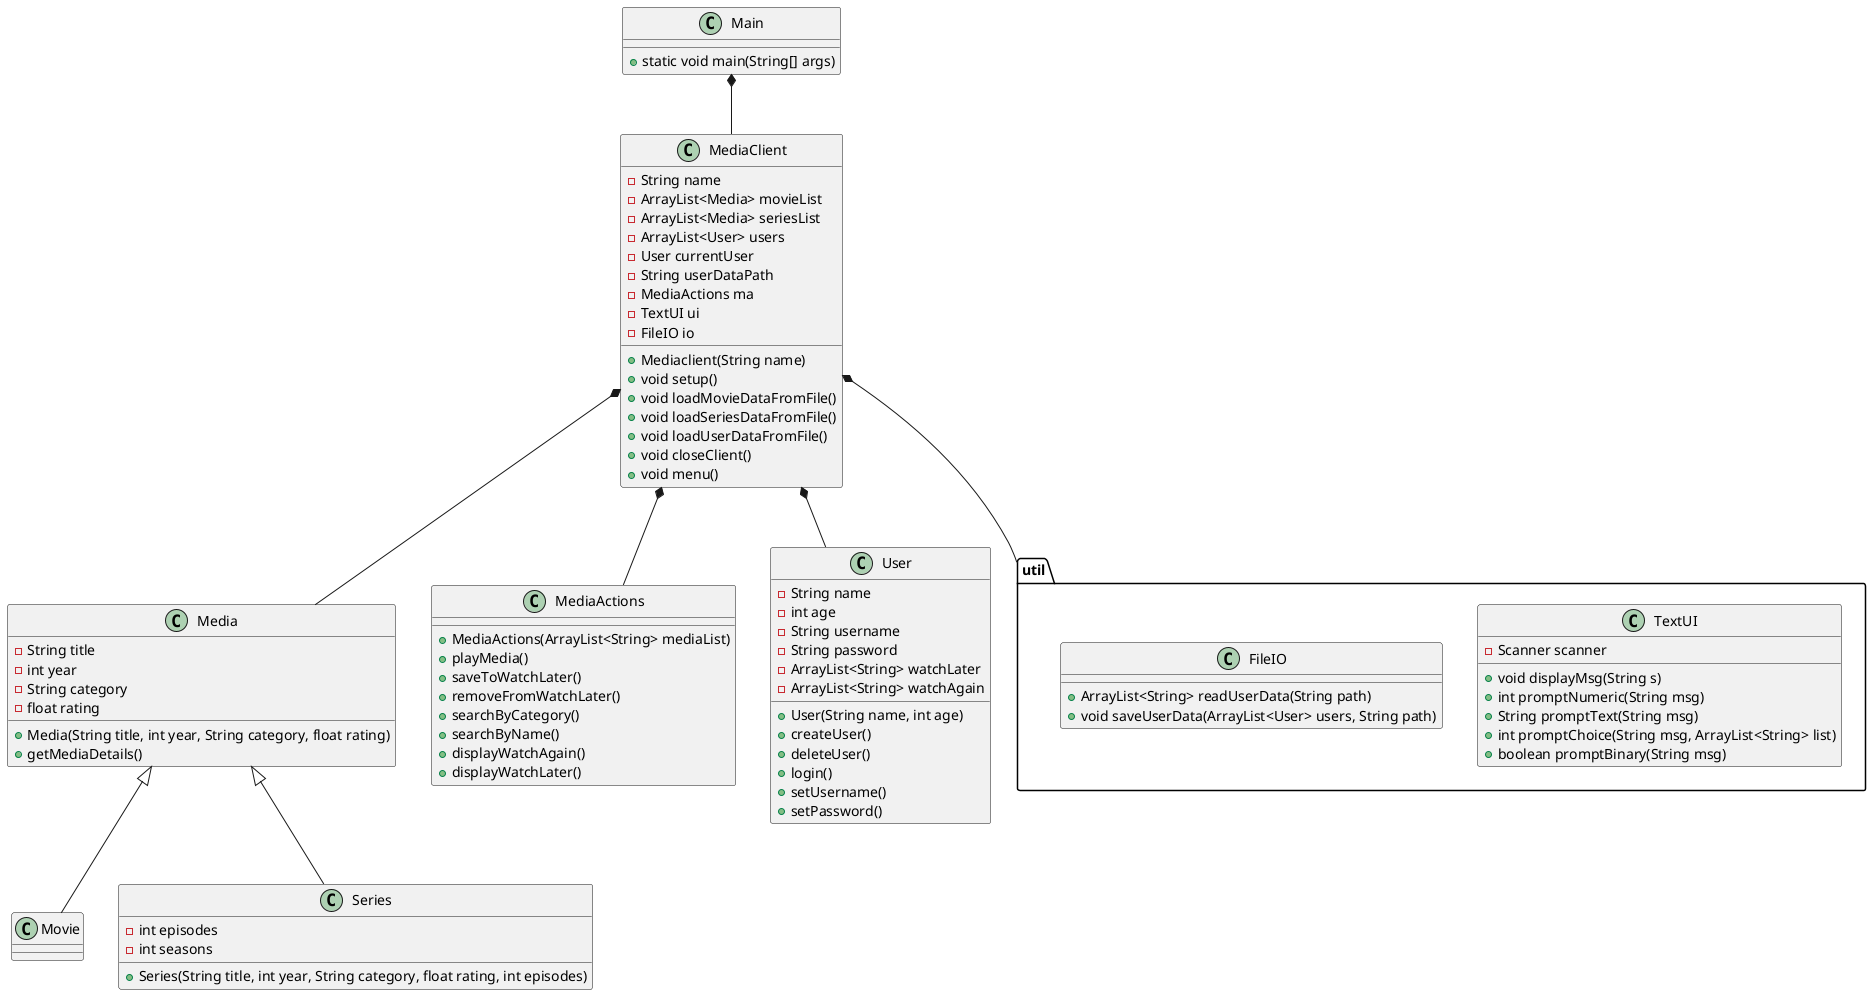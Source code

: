 @startuml
class Main{
+ static void main(String[] args)
}

class Media{
- String title
- int year
- String category
- float rating
+Media(String title, int year, String category, float rating)
+getMediaDetails()


}

class MediaClient{
-String name
-ArrayList<Media> movieList
-ArrayList<Media> seriesList
-ArrayList<User> users
-User currentUser
-String userDataPath
-MediaActions ma
-TextUI ui
-FileIO io
+Mediaclient(String name)
+void setup()
+void loadMovieDataFromFile()
+void loadSeriesDataFromFile()
+void loadUserDataFromFile()
+void closeClient()
+void menu()

}


class Movie{
}

class Series{
- int episodes
- int seasons
+Series(String title, int year, String category, float rating, int episodes)
}


class MediaActions{
+MediaActions(ArrayList<String> mediaList)
+playMedia()
+saveToWatchLater()
+removeFromWatchLater()
+searchByCategory()
+searchByName()
+displayWatchAgain()
+displayWatchLater()
}

class User{
-String name
-int age
-String username
-String password
-ArrayList<String> watchLater
-ArrayList<String> watchAgain
+User(String name, int age)
+createUser()
+deleteUser()
+login()
'+logout()
+setUsername()
+setPassword()
}


package "util" {
class TextUI{
- Scanner scanner

+void displayMsg(String s)
+int promptNumeric(String msg)
+String promptText(String msg)
+int promptChoice(String msg, ArrayList<String> list)
+boolean promptBinary(String msg)
}
class FileIO{
'+void addMediaToFile(Media media, String path)
'+void removeMediaFromFile(Media media, String path)
+ArrayList<String> readUserData(String path)
+void saveUserData(ArrayList<User> users, String path)
}
}

MediaClient *-- Media
Media<|--Series
Media <|-- Movie
MediaClient *-- User
Main *-- MediaClient
MediaClient *-- "util"
MediaClient *-- MediaActions





@enduml
